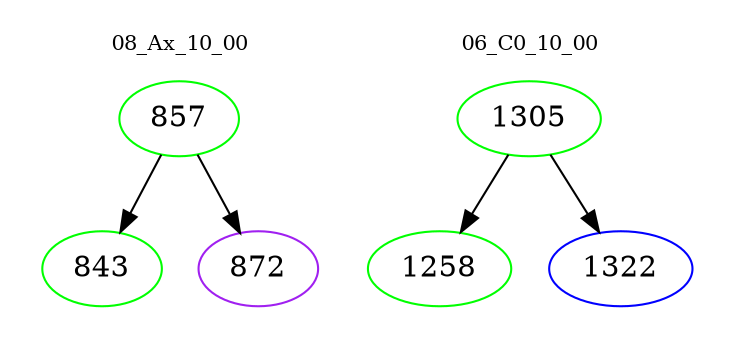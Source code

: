 digraph{
subgraph cluster_0 {
color = white
label = "08_Ax_10_00";
fontsize=10;
T0_857 [label="857", color="green"]
T0_857 -> T0_843 [color="black"]
T0_843 [label="843", color="green"]
T0_857 -> T0_872 [color="black"]
T0_872 [label="872", color="purple"]
}
subgraph cluster_1 {
color = white
label = "06_C0_10_00";
fontsize=10;
T1_1305 [label="1305", color="green"]
T1_1305 -> T1_1258 [color="black"]
T1_1258 [label="1258", color="green"]
T1_1305 -> T1_1322 [color="black"]
T1_1322 [label="1322", color="blue"]
}
}
